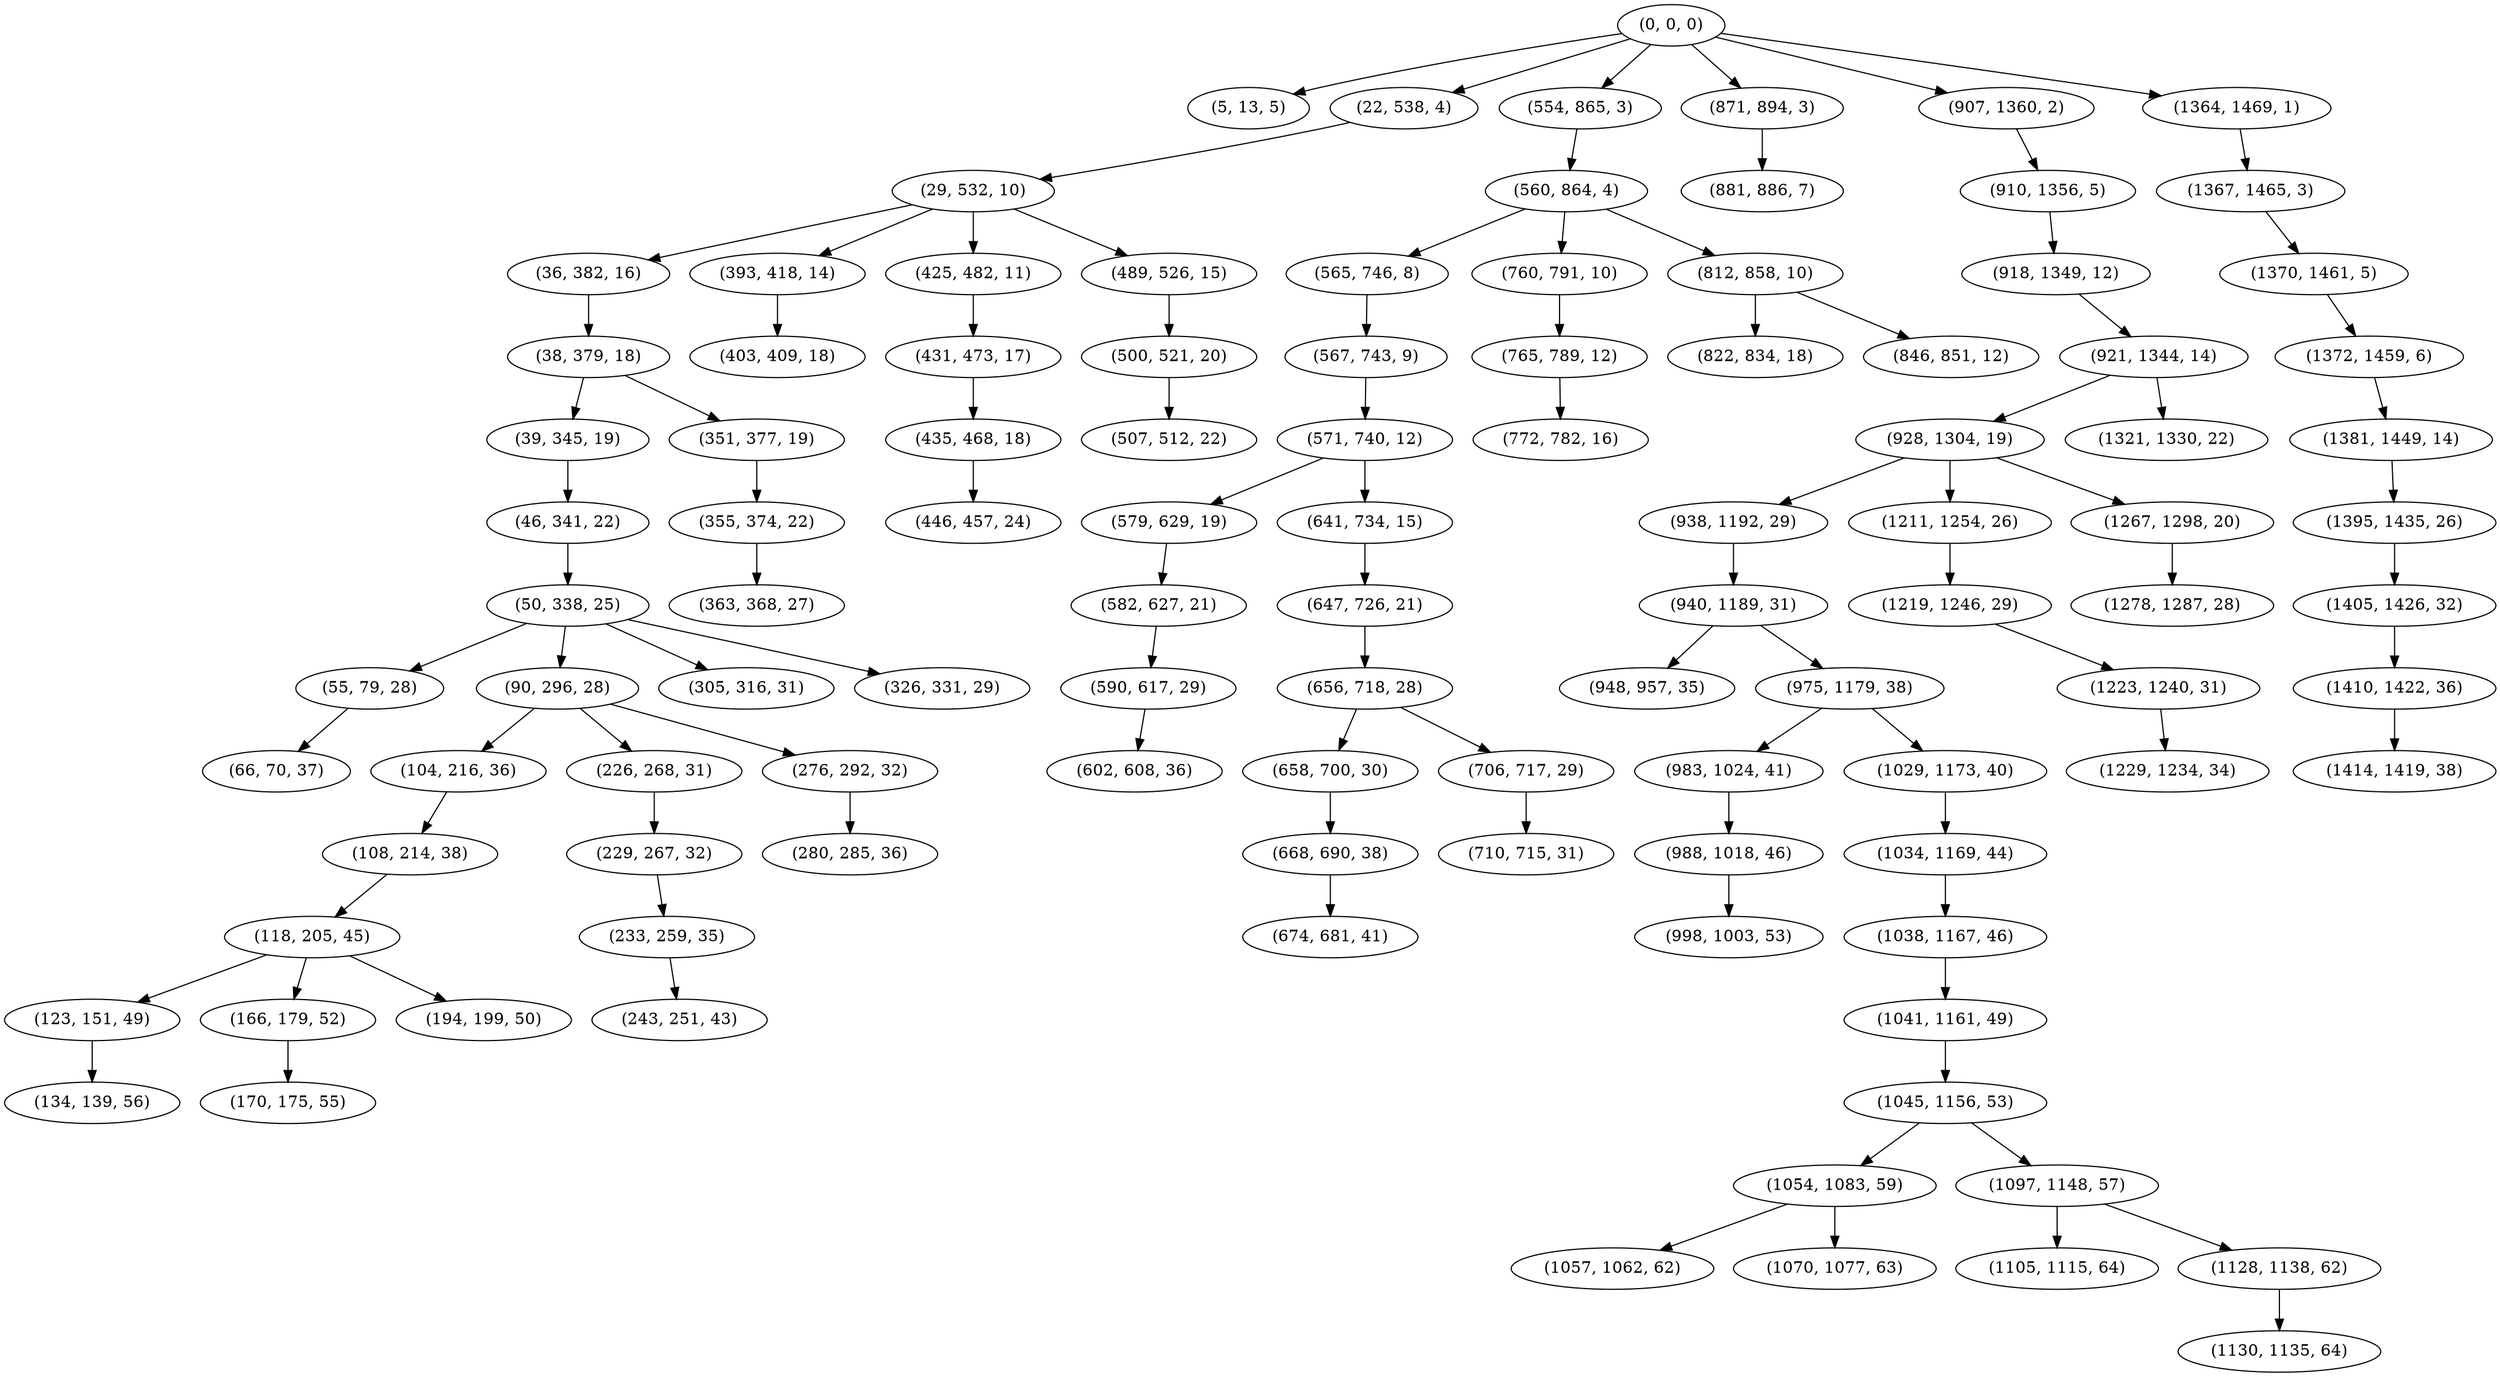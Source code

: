 digraph tree {
    "(0, 0, 0)";
    "(5, 13, 5)";
    "(22, 538, 4)";
    "(29, 532, 10)";
    "(36, 382, 16)";
    "(38, 379, 18)";
    "(39, 345, 19)";
    "(46, 341, 22)";
    "(50, 338, 25)";
    "(55, 79, 28)";
    "(66, 70, 37)";
    "(90, 296, 28)";
    "(104, 216, 36)";
    "(108, 214, 38)";
    "(118, 205, 45)";
    "(123, 151, 49)";
    "(134, 139, 56)";
    "(166, 179, 52)";
    "(170, 175, 55)";
    "(194, 199, 50)";
    "(226, 268, 31)";
    "(229, 267, 32)";
    "(233, 259, 35)";
    "(243, 251, 43)";
    "(276, 292, 32)";
    "(280, 285, 36)";
    "(305, 316, 31)";
    "(326, 331, 29)";
    "(351, 377, 19)";
    "(355, 374, 22)";
    "(363, 368, 27)";
    "(393, 418, 14)";
    "(403, 409, 18)";
    "(425, 482, 11)";
    "(431, 473, 17)";
    "(435, 468, 18)";
    "(446, 457, 24)";
    "(489, 526, 15)";
    "(500, 521, 20)";
    "(507, 512, 22)";
    "(554, 865, 3)";
    "(560, 864, 4)";
    "(565, 746, 8)";
    "(567, 743, 9)";
    "(571, 740, 12)";
    "(579, 629, 19)";
    "(582, 627, 21)";
    "(590, 617, 29)";
    "(602, 608, 36)";
    "(641, 734, 15)";
    "(647, 726, 21)";
    "(656, 718, 28)";
    "(658, 700, 30)";
    "(668, 690, 38)";
    "(674, 681, 41)";
    "(706, 717, 29)";
    "(710, 715, 31)";
    "(760, 791, 10)";
    "(765, 789, 12)";
    "(772, 782, 16)";
    "(812, 858, 10)";
    "(822, 834, 18)";
    "(846, 851, 12)";
    "(871, 894, 3)";
    "(881, 886, 7)";
    "(907, 1360, 2)";
    "(910, 1356, 5)";
    "(918, 1349, 12)";
    "(921, 1344, 14)";
    "(928, 1304, 19)";
    "(938, 1192, 29)";
    "(940, 1189, 31)";
    "(948, 957, 35)";
    "(975, 1179, 38)";
    "(983, 1024, 41)";
    "(988, 1018, 46)";
    "(998, 1003, 53)";
    "(1029, 1173, 40)";
    "(1034, 1169, 44)";
    "(1038, 1167, 46)";
    "(1041, 1161, 49)";
    "(1045, 1156, 53)";
    "(1054, 1083, 59)";
    "(1057, 1062, 62)";
    "(1070, 1077, 63)";
    "(1097, 1148, 57)";
    "(1105, 1115, 64)";
    "(1128, 1138, 62)";
    "(1130, 1135, 64)";
    "(1211, 1254, 26)";
    "(1219, 1246, 29)";
    "(1223, 1240, 31)";
    "(1229, 1234, 34)";
    "(1267, 1298, 20)";
    "(1278, 1287, 28)";
    "(1321, 1330, 22)";
    "(1364, 1469, 1)";
    "(1367, 1465, 3)";
    "(1370, 1461, 5)";
    "(1372, 1459, 6)";
    "(1381, 1449, 14)";
    "(1395, 1435, 26)";
    "(1405, 1426, 32)";
    "(1410, 1422, 36)";
    "(1414, 1419, 38)";
    "(0, 0, 0)" -> "(5, 13, 5)";
    "(0, 0, 0)" -> "(22, 538, 4)";
    "(0, 0, 0)" -> "(554, 865, 3)";
    "(0, 0, 0)" -> "(871, 894, 3)";
    "(0, 0, 0)" -> "(907, 1360, 2)";
    "(0, 0, 0)" -> "(1364, 1469, 1)";
    "(22, 538, 4)" -> "(29, 532, 10)";
    "(29, 532, 10)" -> "(36, 382, 16)";
    "(29, 532, 10)" -> "(393, 418, 14)";
    "(29, 532, 10)" -> "(425, 482, 11)";
    "(29, 532, 10)" -> "(489, 526, 15)";
    "(36, 382, 16)" -> "(38, 379, 18)";
    "(38, 379, 18)" -> "(39, 345, 19)";
    "(38, 379, 18)" -> "(351, 377, 19)";
    "(39, 345, 19)" -> "(46, 341, 22)";
    "(46, 341, 22)" -> "(50, 338, 25)";
    "(50, 338, 25)" -> "(55, 79, 28)";
    "(50, 338, 25)" -> "(90, 296, 28)";
    "(50, 338, 25)" -> "(305, 316, 31)";
    "(50, 338, 25)" -> "(326, 331, 29)";
    "(55, 79, 28)" -> "(66, 70, 37)";
    "(90, 296, 28)" -> "(104, 216, 36)";
    "(90, 296, 28)" -> "(226, 268, 31)";
    "(90, 296, 28)" -> "(276, 292, 32)";
    "(104, 216, 36)" -> "(108, 214, 38)";
    "(108, 214, 38)" -> "(118, 205, 45)";
    "(118, 205, 45)" -> "(123, 151, 49)";
    "(118, 205, 45)" -> "(166, 179, 52)";
    "(118, 205, 45)" -> "(194, 199, 50)";
    "(123, 151, 49)" -> "(134, 139, 56)";
    "(166, 179, 52)" -> "(170, 175, 55)";
    "(226, 268, 31)" -> "(229, 267, 32)";
    "(229, 267, 32)" -> "(233, 259, 35)";
    "(233, 259, 35)" -> "(243, 251, 43)";
    "(276, 292, 32)" -> "(280, 285, 36)";
    "(351, 377, 19)" -> "(355, 374, 22)";
    "(355, 374, 22)" -> "(363, 368, 27)";
    "(393, 418, 14)" -> "(403, 409, 18)";
    "(425, 482, 11)" -> "(431, 473, 17)";
    "(431, 473, 17)" -> "(435, 468, 18)";
    "(435, 468, 18)" -> "(446, 457, 24)";
    "(489, 526, 15)" -> "(500, 521, 20)";
    "(500, 521, 20)" -> "(507, 512, 22)";
    "(554, 865, 3)" -> "(560, 864, 4)";
    "(560, 864, 4)" -> "(565, 746, 8)";
    "(560, 864, 4)" -> "(760, 791, 10)";
    "(560, 864, 4)" -> "(812, 858, 10)";
    "(565, 746, 8)" -> "(567, 743, 9)";
    "(567, 743, 9)" -> "(571, 740, 12)";
    "(571, 740, 12)" -> "(579, 629, 19)";
    "(571, 740, 12)" -> "(641, 734, 15)";
    "(579, 629, 19)" -> "(582, 627, 21)";
    "(582, 627, 21)" -> "(590, 617, 29)";
    "(590, 617, 29)" -> "(602, 608, 36)";
    "(641, 734, 15)" -> "(647, 726, 21)";
    "(647, 726, 21)" -> "(656, 718, 28)";
    "(656, 718, 28)" -> "(658, 700, 30)";
    "(656, 718, 28)" -> "(706, 717, 29)";
    "(658, 700, 30)" -> "(668, 690, 38)";
    "(668, 690, 38)" -> "(674, 681, 41)";
    "(706, 717, 29)" -> "(710, 715, 31)";
    "(760, 791, 10)" -> "(765, 789, 12)";
    "(765, 789, 12)" -> "(772, 782, 16)";
    "(812, 858, 10)" -> "(822, 834, 18)";
    "(812, 858, 10)" -> "(846, 851, 12)";
    "(871, 894, 3)" -> "(881, 886, 7)";
    "(907, 1360, 2)" -> "(910, 1356, 5)";
    "(910, 1356, 5)" -> "(918, 1349, 12)";
    "(918, 1349, 12)" -> "(921, 1344, 14)";
    "(921, 1344, 14)" -> "(928, 1304, 19)";
    "(921, 1344, 14)" -> "(1321, 1330, 22)";
    "(928, 1304, 19)" -> "(938, 1192, 29)";
    "(928, 1304, 19)" -> "(1211, 1254, 26)";
    "(928, 1304, 19)" -> "(1267, 1298, 20)";
    "(938, 1192, 29)" -> "(940, 1189, 31)";
    "(940, 1189, 31)" -> "(948, 957, 35)";
    "(940, 1189, 31)" -> "(975, 1179, 38)";
    "(975, 1179, 38)" -> "(983, 1024, 41)";
    "(975, 1179, 38)" -> "(1029, 1173, 40)";
    "(983, 1024, 41)" -> "(988, 1018, 46)";
    "(988, 1018, 46)" -> "(998, 1003, 53)";
    "(1029, 1173, 40)" -> "(1034, 1169, 44)";
    "(1034, 1169, 44)" -> "(1038, 1167, 46)";
    "(1038, 1167, 46)" -> "(1041, 1161, 49)";
    "(1041, 1161, 49)" -> "(1045, 1156, 53)";
    "(1045, 1156, 53)" -> "(1054, 1083, 59)";
    "(1045, 1156, 53)" -> "(1097, 1148, 57)";
    "(1054, 1083, 59)" -> "(1057, 1062, 62)";
    "(1054, 1083, 59)" -> "(1070, 1077, 63)";
    "(1097, 1148, 57)" -> "(1105, 1115, 64)";
    "(1097, 1148, 57)" -> "(1128, 1138, 62)";
    "(1128, 1138, 62)" -> "(1130, 1135, 64)";
    "(1211, 1254, 26)" -> "(1219, 1246, 29)";
    "(1219, 1246, 29)" -> "(1223, 1240, 31)";
    "(1223, 1240, 31)" -> "(1229, 1234, 34)";
    "(1267, 1298, 20)" -> "(1278, 1287, 28)";
    "(1364, 1469, 1)" -> "(1367, 1465, 3)";
    "(1367, 1465, 3)" -> "(1370, 1461, 5)";
    "(1370, 1461, 5)" -> "(1372, 1459, 6)";
    "(1372, 1459, 6)" -> "(1381, 1449, 14)";
    "(1381, 1449, 14)" -> "(1395, 1435, 26)";
    "(1395, 1435, 26)" -> "(1405, 1426, 32)";
    "(1405, 1426, 32)" -> "(1410, 1422, 36)";
    "(1410, 1422, 36)" -> "(1414, 1419, 38)";
}
